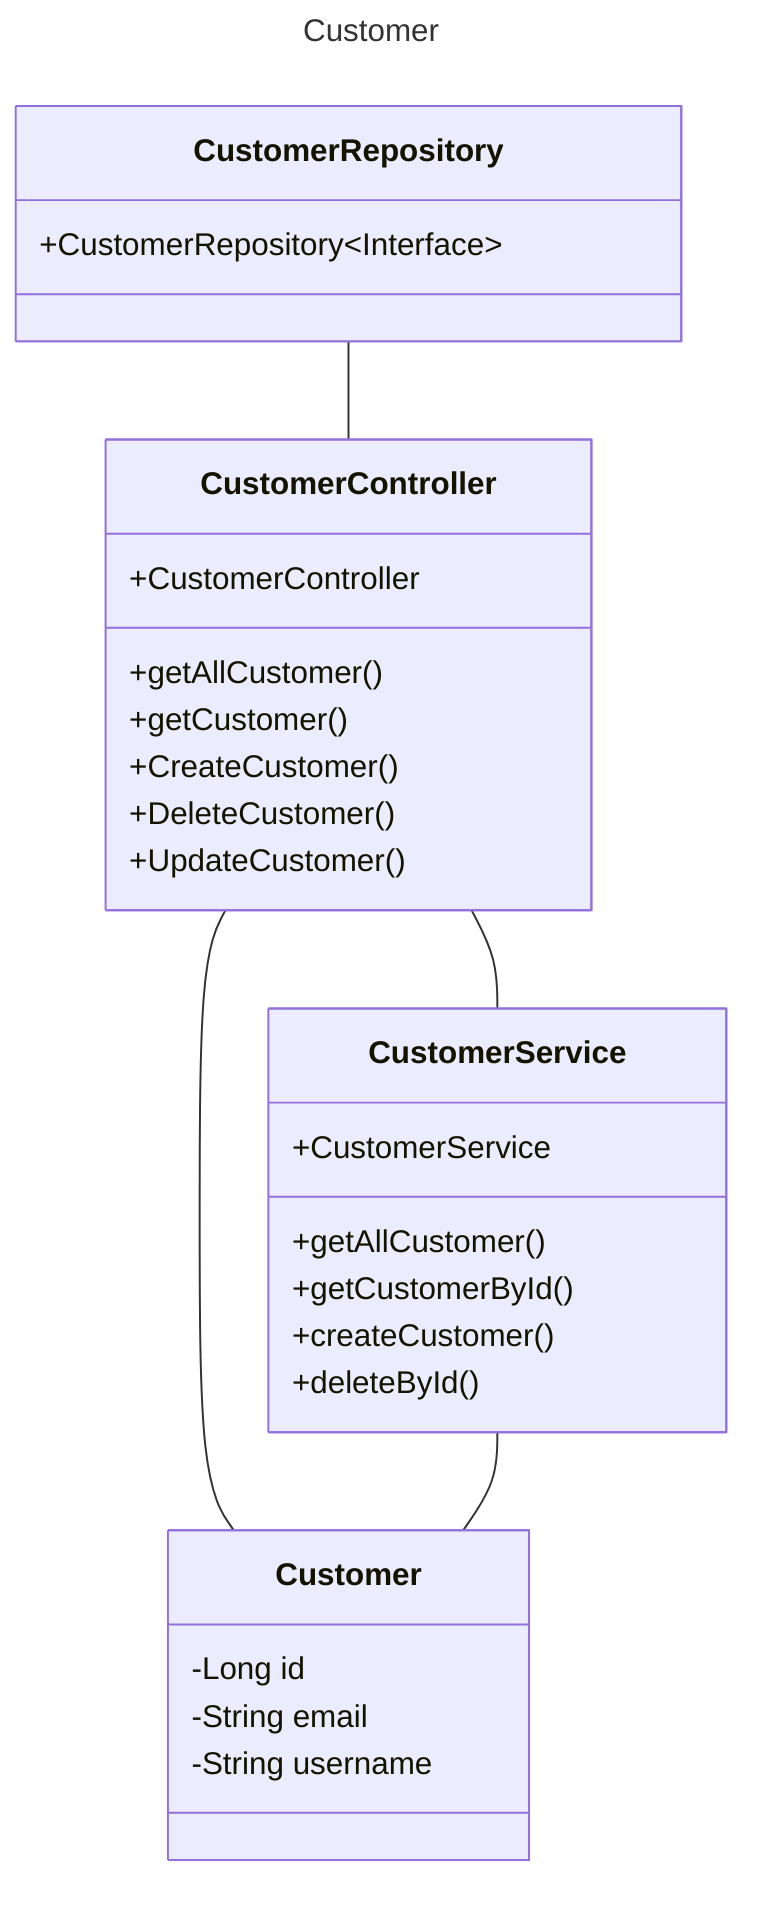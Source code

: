 ---
title: Customer
---
classDiagram

CustomerController -- Customer
CustomerService -- Customer 
CustomerController -- CustomerService
CustomerRepository -- CustomerController

 
 Customer: -Long id
 Customer: -String email
 Customer: -String username



CustomerController: +CustomerController
CustomerController: +getAllCustomer()
CustomerController: +getCustomer()
CustomerController: +CreateCustomer()
CustomerController: +DeleteCustomer()
CustomerController: +UpdateCustomer()


CustomerService: +CustomerService
CustomerService: +getAllCustomer()
CustomerService: +getCustomerById()
CustomerService: +createCustomer()
CustomerService: +deleteById()

CustomerRepository: +CustomerRepository~Interface~